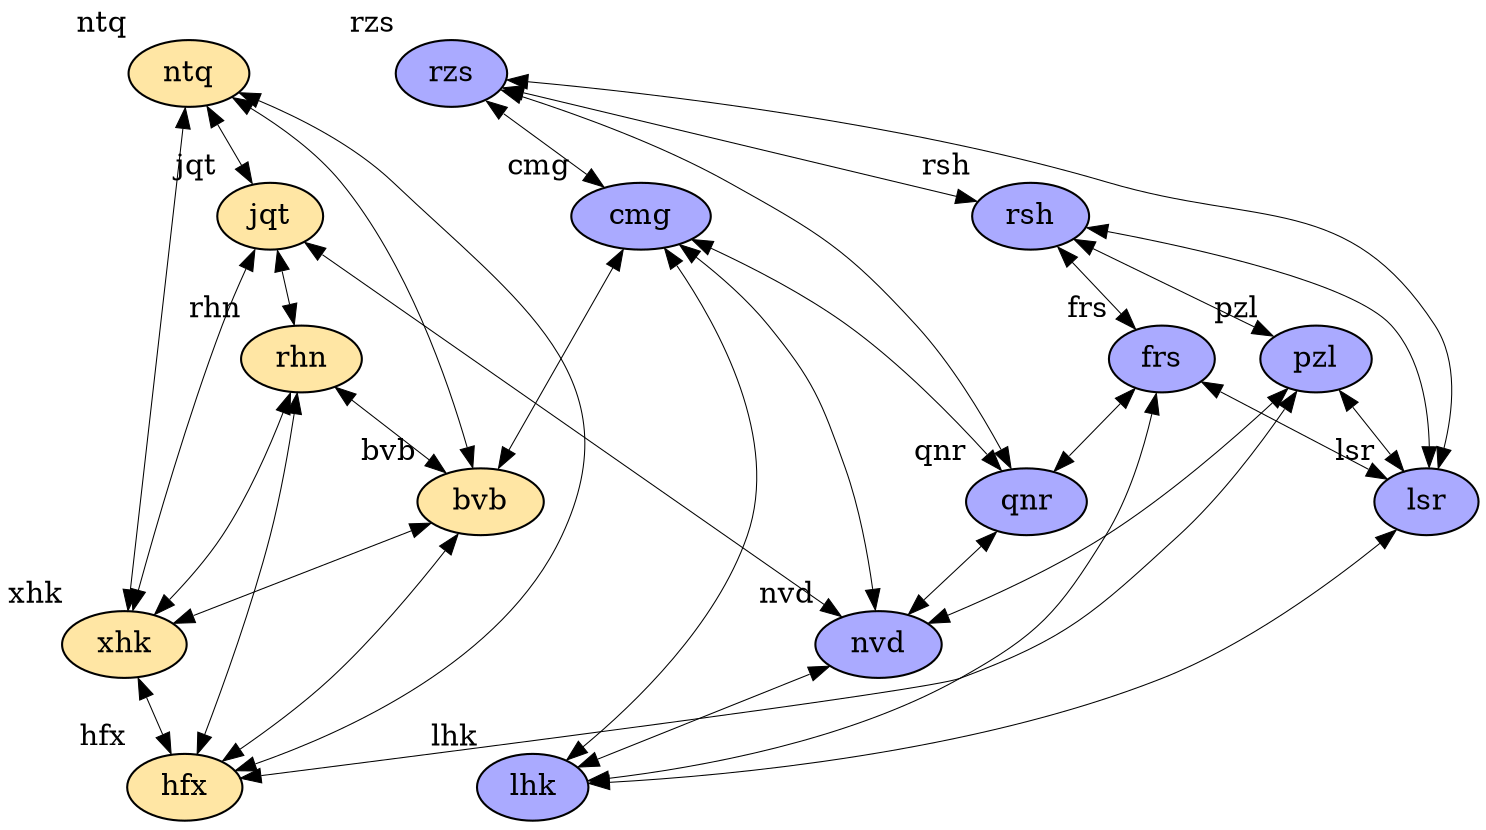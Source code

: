 digraph "025_test"
{

bgcolor = "#ffffff"

node [
class = "node"
,fillcolor = "#ff00ff",style = "filled"
,width = "0.152778",height = "0.152778"
,shape = "ellipse"
,color = "#000000"
,penwidth = "1"
,"_vis_" = "label"
];


"jqt" [
pos = "3.81944,-0.694444!"
,fillcolor = "#ffe6a4",style = "filled"
,width = "0.138889",height = "0.138889"
,shape = "ellipse"
,color = "black"
,penwidth = "1"
,xlabel = "jqt"
]

"cmg" [
pos = "2.0612,-1.1786!"
,fillcolor = "#aaaaff",style = "filled"
,width = "0.138889",height = "0.138889"
,shape = "ellipse"
,color = "black"
,penwidth = "1"
,xlabel = "cmg"
]

"qnr" [
pos = "1.6213,-1.052!"
,fillcolor = "#aaaaff",style = "filled"
,width = "0.138889",height = "0.138889"
,shape = "ellipse"
,color = "black"
,penwidth = "1"
,xlabel = "qnr"
]

"rsh" [
pos = "0.66972,-1.7993!"
,fillcolor = "#aaaaff",style = "filled"
,width = "0.138889",height = "0.138889"
,shape = "ellipse"
,color = "black"
,penwidth = "1"
,xlabel = "rsh"
]

"bvb" [
pos = "4.51389,-1.38889!"
,fillcolor = "#ffe6a4",style = "filled"
,width = "0.138889",height = "0.138889"
,shape = "ellipse"
,color = "black"
,penwidth = "1"
,xlabel = "bvb"
]

"pzl" [
pos = "1.4207,-1.466!"
,fillcolor = "#aaaaff",style = "filled"
,width = "0.138889",height = "0.138889"
,shape = "ellipse"
,color = "black"
,penwidth = "1"
,xlabel = "pzl"
]

"nvd" [
pos = "1.9601,-0.45833!"
,fillcolor = "#aaaaff",style = "filled"
,width = "0.138889",height = "0.138889"
,shape = "ellipse"
,color = "black"
,penwidth = "1"
,xlabel = "nvd"
]

"frs" [
pos = "1.2698,-0.86867!"
,fillcolor = "#aaaaff",style = "filled"
,width = "0.138889",height = "0.138889"
,shape = "ellipse"
,color = "black"
,penwidth = "1"
,xlabel = "frs"
]

"xhk" [
pos = "4.16667,-2.08333!"
,fillcolor = "#ffe6a4",style = "filled"
,width = "0.138889",height = "0.138889"
,shape = "ellipse"
,color = "black"
,penwidth = "1"
,xlabel = "xhk"
]

"lsr" [
pos = "0.56944,-1.16!"
,fillcolor = "#aaaaff",style = "filled"
,width = "0.138889",height = "0.138889"
,shape = "ellipse"
,color = "black"
,penwidth = "1"
,xlabel = "lsr"
]

"ntq" [
pos = "4.16667,-1.04167!"
,fillcolor = "#ffe6a4",style = "filled"
,width = "0.138889",height = "0.138889"
,shape = "ellipse"
,color = "black"
,penwidth = "1"
,xlabel = "ntq"
]

"hfx" [
pos = "3.47222,-1.73611!"
,fillcolor = "#ffe6a4",style = "filled"
,width = "0.138889",height = "0.138889"
,shape = "ellipse"
,color = "black"
,penwidth = "1"
,xlabel = "hfx"
]

"rzs" [
pos = "1.1478,-1.8714!"
,fillcolor = "#aaaaff",style = "filled"
,width = "0.138889",height = "0.138889"
,shape = "ellipse"
,color = "black"
,penwidth = "1"
,xlabel = "rzs"
]

"lhk" [
pos = "1.1161,-0.34466!"
,fillcolor = "#aaaaff",style = "filled"
,width = "0.138889",height = "0.138889"
,shape = "ellipse"
,color = "black"
,penwidth = "1"
,xlabel = "lhk"
]

"rhn" [
pos = "4.16667,-1.04167!"
,fillcolor = "#ffe6a4",style = "filled"
,width = "0.138889",height = "0.138889"
,shape = "ellipse"
,color = "black"
,penwidth = "1"
,xlabel = "rhn"
]



edge [
class = "edge"
,weight = "1"
,penwidth = "1"
,"_vis_" = "label"
,"color" = "#a0a0a4"
,"style" = "solid"
];


"qnr" -> "nvd" [id = "qnr-nvd"
,dir=both
,weight = "0.5"
,penwidth = "0.5"
,"color" = "black"
,"style" = "solid"
];

"rsh" -> "frs" [id = "rsh-frs"
,dir=both
,weight = "0.5"
,penwidth = "0.5"
,"color" = "black"
,"style" = "solid"
];

"rhn" -> "xhk" [id = "rhn-xhk"
,dir=both
,weight = "0.5"
,penwidth = "0.5"
,"color" = "black"
,"style" = "solid"
];

"xhk" -> "hfx" [id = "xhk-hfx"
,dir=both
,weight = "0.5"
,penwidth = "0.5"
,"color" = "black"
,"style" = "solid"
];

"ntq" -> "jqt" [id = "ntq-jqt"
,dir=both
,weight = "0.5"
,penwidth = "0.5"
,"color" = "black"
,"style" = "solid"
];

"rzs" -> "rsh" [id = "rzs-rsh"
,dir=both
,weight = "0.5"
,penwidth = "0.5"
,"color" = "black"
,"style" = "solid"
];

"frs" -> "lsr" [id = "frs-lsr"
,dir=both
,weight = "0.5"
,penwidth = "0.5"
,"color" = "black"
,"style" = "solid"
];

"ntq" -> "xhk" [id = "ntq-xhk"
,dir=both
,weight = "0.5"
,penwidth = "0.5"
,"color" = "black"
,"style" = "solid"
];

"ntq" -> "bvb" [id = "ntq-bvb"
,dir=both
,weight = "0.5"
,penwidth = "0.5"
,"color" = "black"
,"style" = "solid"
];

"lsr" -> "lhk" [id = "lsr-lhk"
,dir=both
,weight = "0.5"
,penwidth = "0.5"
,"color" = "black"
,"style" = "solid"
];

"rzs" -> "cmg" [id = "rzs-cmg"
,dir=both
,weight = "0.5"
,penwidth = "0.5"
,"color" = "black"
,"style" = "solid"
];

"rhn" -> "hfx" [id = "rhn-hfx"
,dir=both
,weight = "0.5"
,penwidth = "0.5"
,"color" = "black"
,"style" = "solid"
];

"jqt" -> "xhk" [id = "jqt-xhk"
,dir=both
,weight = "0.5"
,penwidth = "0.5"
,"color" = "black"
,"style" = "solid"
];

"cmg" -> "nvd" [id = "cmg-nvd"
,dir=both
,weight = "0.5"
,penwidth = "0.5"
,"color" = "black"
,"style" = "solid"
];

"bvb" -> "xhk" [id = "bvb-xhk"
,dir=both
,weight = "0.5"
,penwidth = "0.5"
,"color" = "black"
,"style" = "solid"
];

"jqt" -> "nvd" [id = "jqt-nvd"
,dir=both
,weight = "0.5"
,penwidth = "0.5"
,"color" = "black"
,"style" = "solid"
];

"rzs" -> "lsr" [id = "rzs-lsr"
,dir=both
,weight = "0.5"
,penwidth = "0.5"
,"color" = "black"
,"style" = "solid"
];

"pzl" -> "lsr" [id = "pzl-lsr"
,dir=both
,weight = "0.5"
,penwidth = "0.5"
,"color" = "black"
,"style" = "solid"
];

"frs" -> "lhk" [id = "frs-lhk"
,dir=both
,weight = "0.5"
,penwidth = "0.5"
,"color" = "black"
,"style" = "solid"
];

"cmg" -> "qnr" [id = "cmg-qnr"
,dir=both
,weight = "0.5"
,penwidth = "0.5"
,"color" = "black"
,"style" = "solid"
];

"cmg" -> "lhk" [id = "cmg-lhk"
,dir=both
,weight = "0.5"
,penwidth = "0.5"
,"color" = "black"
,"style" = "solid"
];

"ntq" -> "hfx" [id = "ntq-hfx"
,dir=both
,weight = "0.5"
,penwidth = "0.5"
,"color" = "black"
,"style" = "solid"
];

"nvd" -> "lhk" [id = "nvd-lhk"
,dir=both
,weight = "0.5"
,penwidth = "0.5"
,"color" = "black"
,"style" = "solid"
];

"pzl" -> "nvd" [id = "pzl-nvd"
,dir=both
,weight = "0.5"
,penwidth = "0.5"
,"color" = "black"
,"style" = "solid"
];

"cmg" -> "bvb" [id = "cmg-bvb"
,dir=both
,weight = "0.5"
,penwidth = "0.5"
,"color" = "black"
,"style" = "solid"
];

"pzl" -> "hfx" [id = "pzl-hfx"
,dir=both
,weight = "0.5"
,penwidth = "0.5"
,"color" = "black"
,"style" = "solid"
];

"bvb" -> "hfx" [id = "bvb-hfx"
,dir=both
,weight = "0.5"
,penwidth = "0.5"
,"color" = "black"
,"style" = "solid"
];

"rhn" -> "bvb" [id = "rhn-bvb"
,dir=both
,weight = "0.5"
,penwidth = "0.5"
,"color" = "black"
,"style" = "solid"
];

"rsh" -> "pzl" [id = "rsh-pzl"
,dir=both
,weight = "0.5"
,penwidth = "0.5"
,"color" = "black"
,"style" = "solid"
];

"rzs" -> "qnr" [id = "rzs-qnr"
,dir=both
,weight = "0.5"
,penwidth = "0.5"
,"color" = "black"
,"style" = "solid"
];

"jqt" -> "rhn" [id = "jqt-rhn"
,dir=both
,weight = "0.5"
,penwidth = "0.5"
,"color" = "black"
,"style" = "solid"
];

"frs" -> "qnr" [id = "frs-qnr"
,dir=both
,weight = "0.5"
,penwidth = "0.5"
,"color" = "black"
,"style" = "solid"
];

"rsh" -> "lsr" [id = "rsh-lsr"
,dir=both
,weight = "0.5"
,penwidth = "0.5"
,"color" = "black"
,"style" = "solid"
];


}
